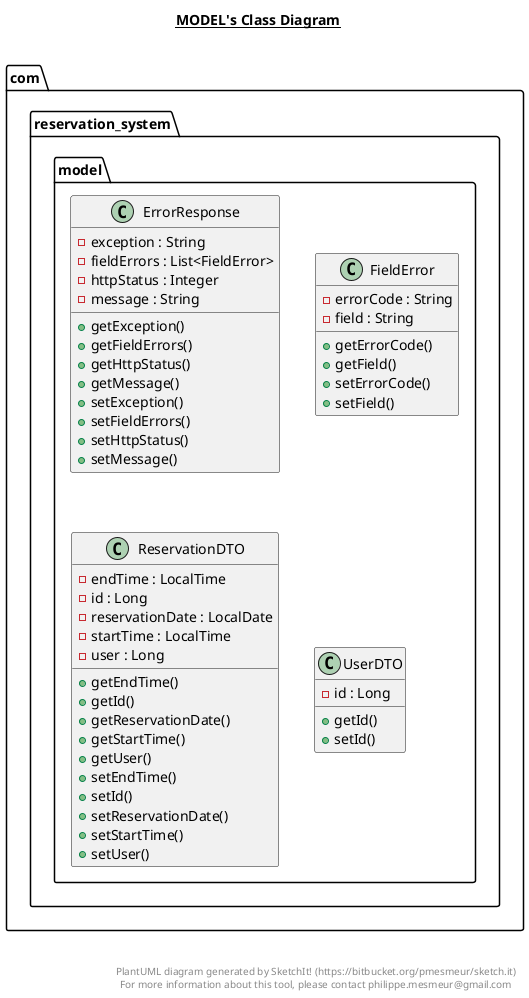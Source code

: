 @startuml

title __MODEL's Class Diagram__\n

  namespace com.reservation_system {
    namespace model {
      class com.reservation_system.model.ErrorResponse {
          - exception : String
          - fieldErrors : List<FieldError>
          - httpStatus : Integer
          - message : String
          + getException()
          + getFieldErrors()
          + getHttpStatus()
          + getMessage()
          + setException()
          + setFieldErrors()
          + setHttpStatus()
          + setMessage()
      }
    }
  }
  

  namespace com.reservation_system {
    namespace model {
      class com.reservation_system.model.FieldError {
          - errorCode : String
          - field : String
          + getErrorCode()
          + getField()
          + setErrorCode()
          + setField()
      }
    }
  }
  

  namespace com.reservation_system {
    namespace model {
      class com.reservation_system.model.ReservationDTO {
          - endTime : LocalTime
          - id : Long
          - reservationDate : LocalDate
          - startTime : LocalTime
          - user : Long
          + getEndTime()
          + getId()
          + getReservationDate()
          + getStartTime()
          + getUser()
          + setEndTime()
          + setId()
          + setReservationDate()
          + setStartTime()
          + setUser()
      }
    }
  }
  

  namespace com.reservation_system {
    namespace model {
      class com.reservation_system.model.UserDTO {
          - id : Long
          + getId()
          + setId()
      }
    }
  }
  



right footer


PlantUML diagram generated by SketchIt! (https://bitbucket.org/pmesmeur/sketch.it)
For more information about this tool, please contact philippe.mesmeur@gmail.com
endfooter

@enduml
